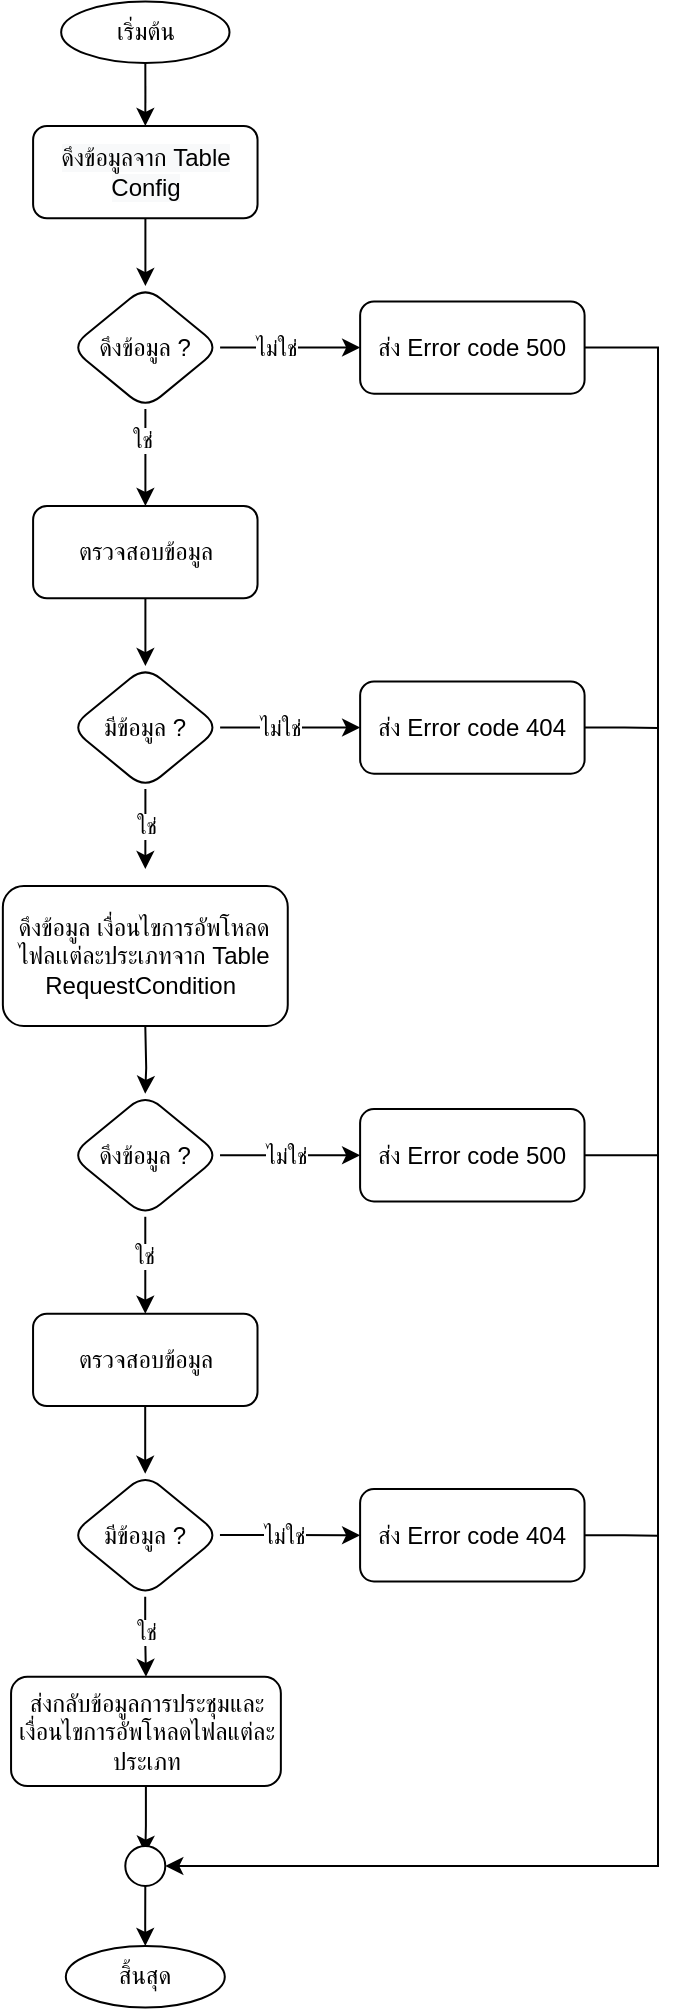 <mxfile version="20.3.6" type="github">
  <diagram id="C5RBs43oDa-KdzZeNtuy" name="Page-1">
    <mxGraphModel dx="1113" dy="722" grid="1" gridSize="10" guides="1" tooltips="1" connect="1" arrows="1" fold="1" page="1" pageScale="1" pageWidth="827" pageHeight="1169" math="0" shadow="0">
      <root>
        <mxCell id="WIyWlLk6GJQsqaUBKTNV-0" />
        <mxCell id="WIyWlLk6GJQsqaUBKTNV-1" parent="WIyWlLk6GJQsqaUBKTNV-0" />
        <mxCell id="Ni7bxn2DUjmmPI4IMF6q-0" value="เริ่มต้น" style="ellipse;whiteSpace=wrap;html=1;rounded=1;glass=0;strokeWidth=1;shadow=0;" parent="WIyWlLk6GJQsqaUBKTNV-1" vertex="1">
          <mxGeometry x="351.578" y="27.692" width="84.17" height="30.769" as="geometry" />
        </mxCell>
        <mxCell id="Ni7bxn2DUjmmPI4IMF6q-17" value="&lt;meta charset=&quot;utf-8&quot;&gt;&lt;span style=&quot;color: rgb(0, 0, 0); font-family: Helvetica; font-size: 12px; font-style: normal; font-variant-ligatures: normal; font-variant-caps: normal; font-weight: 400; letter-spacing: normal; orphans: 2; text-align: center; text-indent: 0px; text-transform: none; widows: 2; word-spacing: 0px; -webkit-text-stroke-width: 0px; background-color: rgb(248, 249, 250); text-decoration-thickness: initial; text-decoration-style: initial; text-decoration-color: initial; float: none; display: inline !important;&quot;&gt;ดึงข้อมูลจาก Table&lt;/span&gt;&lt;br style=&quot;color: rgb(0, 0, 0); font-family: Helvetica; font-size: 12px; font-style: normal; font-variant-ligatures: normal; font-variant-caps: normal; font-weight: 400; letter-spacing: normal; orphans: 2; text-align: center; text-indent: 0px; text-transform: none; widows: 2; word-spacing: 0px; -webkit-text-stroke-width: 0px; background-color: rgb(248, 249, 250); text-decoration-thickness: initial; text-decoration-style: initial; text-decoration-color: initial;&quot;&gt;&lt;span style=&quot;color: rgb(0, 0, 0); font-family: Helvetica; font-size: 12px; font-style: normal; font-variant-ligatures: normal; font-variant-caps: normal; font-weight: 400; letter-spacing: normal; orphans: 2; text-align: center; text-indent: 0px; text-transform: none; widows: 2; word-spacing: 0px; -webkit-text-stroke-width: 0px; background-color: rgb(248, 249, 250); text-decoration-thickness: initial; text-decoration-style: initial; text-decoration-color: initial; float: none; display: inline !important;&quot;&gt;Config&lt;/span&gt;" style="rounded=1;whiteSpace=wrap;html=1;" parent="WIyWlLk6GJQsqaUBKTNV-1" vertex="1">
          <mxGeometry x="337.55" y="90" width="112.227" height="46.154" as="geometry" />
        </mxCell>
        <mxCell id="s2NbmrhvSSgWTOLfbfG7-0" style="edgeStyle=orthogonalEdgeStyle;rounded=0;orthogonalLoop=1;jettySize=auto;html=1;entryX=0.5;entryY=0;entryDx=0;entryDy=0;" parent="WIyWlLk6GJQsqaUBKTNV-1" source="Ni7bxn2DUjmmPI4IMF6q-0" target="Ni7bxn2DUjmmPI4IMF6q-17" edge="1">
          <mxGeometry relative="1" as="geometry">
            <mxPoint x="100" y="110" as="targetPoint" />
          </mxGeometry>
        </mxCell>
        <mxCell id="Ni7bxn2DUjmmPI4IMF6q-22" value="ส่ง Error code 500" style="whiteSpace=wrap;html=1;rounded=1;" parent="WIyWlLk6GJQsqaUBKTNV-1" vertex="1">
          <mxGeometry x="501.072" y="177.692" width="112.227" height="46.154" as="geometry" />
        </mxCell>
        <mxCell id="Ni7bxn2DUjmmPI4IMF6q-24" value="ตรวจสอบข้อมูล" style="whiteSpace=wrap;html=1;rounded=1;" parent="WIyWlLk6GJQsqaUBKTNV-1" vertex="1">
          <mxGeometry x="337.55" y="279.999" width="112.227" height="46.154" as="geometry" />
        </mxCell>
        <mxCell id="Ni7bxn2DUjmmPI4IMF6q-35" style="edgeStyle=orthogonalEdgeStyle;rounded=0;orthogonalLoop=1;jettySize=auto;html=1;entryX=0;entryY=0.5;entryDx=0;entryDy=0;endArrow=classic;endFill=1;" parent="WIyWlLk6GJQsqaUBKTNV-1" source="Ni7bxn2DUjmmPI4IMF6q-33" target="Ni7bxn2DUjmmPI4IMF6q-22" edge="1">
          <mxGeometry relative="1" as="geometry" />
        </mxCell>
        <mxCell id="4qYpaAjn5Hz-6Sc5KLGp-0" value="ไม่ใช่" style="edgeLabel;html=1;align=center;verticalAlign=middle;resizable=0;points=[];" vertex="1" connectable="0" parent="Ni7bxn2DUjmmPI4IMF6q-35">
          <mxGeometry x="-0.201" relative="1" as="geometry">
            <mxPoint as="offset" />
          </mxGeometry>
        </mxCell>
        <mxCell id="Ni7bxn2DUjmmPI4IMF6q-37" value="" style="edgeStyle=orthogonalEdgeStyle;rounded=0;orthogonalLoop=1;jettySize=auto;html=1;endArrow=classic;endFill=1;" parent="WIyWlLk6GJQsqaUBKTNV-1" source="Ni7bxn2DUjmmPI4IMF6q-33" target="Ni7bxn2DUjmmPI4IMF6q-24" edge="1">
          <mxGeometry relative="1" as="geometry" />
        </mxCell>
        <mxCell id="4qYpaAjn5Hz-6Sc5KLGp-1" value="ใช่" style="edgeLabel;html=1;align=center;verticalAlign=middle;resizable=0;points=[];" vertex="1" connectable="0" parent="Ni7bxn2DUjmmPI4IMF6q-37">
          <mxGeometry x="-0.361" y="-2" relative="1" as="geometry">
            <mxPoint as="offset" />
          </mxGeometry>
        </mxCell>
        <mxCell id="Ni7bxn2DUjmmPI4IMF6q-33" value="ดึงข้อมูล ?" style="rhombus;whiteSpace=wrap;html=1;rounded=1;" parent="WIyWlLk6GJQsqaUBKTNV-1" vertex="1">
          <mxGeometry x="356.255" y="170" width="74.818" height="61.538" as="geometry" />
        </mxCell>
        <mxCell id="Ni7bxn2DUjmmPI4IMF6q-34" value="" style="edgeStyle=orthogonalEdgeStyle;rounded=0;orthogonalLoop=1;jettySize=auto;html=1;endArrow=classic;endFill=1;" parent="WIyWlLk6GJQsqaUBKTNV-1" source="Ni7bxn2DUjmmPI4IMF6q-17" target="Ni7bxn2DUjmmPI4IMF6q-33" edge="1">
          <mxGeometry relative="1" as="geometry" />
        </mxCell>
        <mxCell id="2AexVc2_wHL_QSk-LcCZ-0" style="edgeStyle=orthogonalEdgeStyle;rounded=0;orthogonalLoop=1;jettySize=auto;html=1;entryX=0;entryY=0.5;entryDx=0;entryDy=0;endArrow=classic;endFill=1;" parent="WIyWlLk6GJQsqaUBKTNV-1" source="Ni7bxn2DUjmmPI4IMF6q-43" target="Ni7bxn2DUjmmPI4IMF6q-46" edge="1">
          <mxGeometry relative="1" as="geometry" />
        </mxCell>
        <mxCell id="4qYpaAjn5Hz-6Sc5KLGp-2" value="ไม่ใช่" style="edgeLabel;html=1;align=center;verticalAlign=middle;resizable=0;points=[];" vertex="1" connectable="0" parent="2AexVc2_wHL_QSk-LcCZ-0">
          <mxGeometry x="-0.23" y="3" relative="1" as="geometry">
            <mxPoint x="3" y="3" as="offset" />
          </mxGeometry>
        </mxCell>
        <mxCell id="Ni7bxn2DUjmmPI4IMF6q-43" value="มีข้อมูล ?" style="rhombus;whiteSpace=wrap;html=1;rounded=1;" parent="WIyWlLk6GJQsqaUBKTNV-1" vertex="1">
          <mxGeometry x="356.259" y="359.997" width="74.818" height="61.538" as="geometry" />
        </mxCell>
        <mxCell id="Ni7bxn2DUjmmPI4IMF6q-44" value="" style="edgeStyle=orthogonalEdgeStyle;rounded=0;orthogonalLoop=1;jettySize=auto;html=1;endArrow=classic;endFill=1;" parent="WIyWlLk6GJQsqaUBKTNV-1" source="Ni7bxn2DUjmmPI4IMF6q-24" target="Ni7bxn2DUjmmPI4IMF6q-43" edge="1">
          <mxGeometry relative="1" as="geometry" />
        </mxCell>
        <mxCell id="2AexVc2_wHL_QSk-LcCZ-1" style="edgeStyle=orthogonalEdgeStyle;rounded=0;orthogonalLoop=1;jettySize=auto;html=1;endArrow=none;endFill=0;" parent="WIyWlLk6GJQsqaUBKTNV-1" source="Ni7bxn2DUjmmPI4IMF6q-46" edge="1">
          <mxGeometry relative="1" as="geometry">
            <mxPoint x="650" y="391" as="targetPoint" />
          </mxGeometry>
        </mxCell>
        <mxCell id="Ni7bxn2DUjmmPI4IMF6q-46" value="ส่ง Error code 404" style="whiteSpace=wrap;html=1;rounded=1;" parent="WIyWlLk6GJQsqaUBKTNV-1" vertex="1">
          <mxGeometry x="501.072" y="367.689" width="112.227" height="46.154" as="geometry" />
        </mxCell>
        <mxCell id="Ni7bxn2DUjmmPI4IMF6q-51" value="ใช่" style="edgeStyle=orthogonalEdgeStyle;rounded=0;orthogonalLoop=1;jettySize=auto;html=1;endArrow=classic;endFill=1;entryX=0.5;entryY=0;entryDx=0;entryDy=0;" parent="WIyWlLk6GJQsqaUBKTNV-1" source="Ni7bxn2DUjmmPI4IMF6q-43" edge="1">
          <mxGeometry x="-0.076" relative="1" as="geometry">
            <mxPoint x="393.667" y="461.539" as="targetPoint" />
            <mxPoint as="offset" />
          </mxGeometry>
        </mxCell>
        <mxCell id="Ni7bxn2DUjmmPI4IMF6q-27" style="edgeStyle=orthogonalEdgeStyle;rounded=0;orthogonalLoop=1;jettySize=auto;html=1;endArrow=classic;endFill=1;" parent="WIyWlLk6GJQsqaUBKTNV-1" source="Ni7bxn2DUjmmPI4IMF6q-22" target="Ni7bxn2DUjmmPI4IMF6q-56" edge="1">
          <mxGeometry relative="1" as="geometry">
            <mxPoint x="350" y="910" as="targetPoint" />
            <Array as="points">
              <mxPoint x="650" y="201" />
              <mxPoint x="650" y="960" />
            </Array>
          </mxGeometry>
        </mxCell>
        <mxCell id="vTCBTp6cEJqQ_yjN-N3Q-3" value="ดึงข้อมูล เงื่อนไขการอัพโหลดไฟลเเต่ละประเภทจาก Table&lt;br&gt;RequestCondition&amp;nbsp;" style="whiteSpace=wrap;html=1;rounded=1;" parent="WIyWlLk6GJQsqaUBKTNV-1" vertex="1">
          <mxGeometry x="322.43" y="470" width="142.45" height="70" as="geometry" />
        </mxCell>
        <mxCell id="vTCBTp6cEJqQ_yjN-N3Q-29" style="edgeStyle=orthogonalEdgeStyle;rounded=0;orthogonalLoop=1;jettySize=auto;html=1;endArrow=none;endFill=0;" parent="WIyWlLk6GJQsqaUBKTNV-1" source="vTCBTp6cEJqQ_yjN-N3Q-7" edge="1">
          <mxGeometry relative="1" as="geometry">
            <mxPoint x="650" y="604.619" as="targetPoint" />
          </mxGeometry>
        </mxCell>
        <mxCell id="vTCBTp6cEJqQ_yjN-N3Q-7" value="ส่ง Error code 500" style="whiteSpace=wrap;html=1;rounded=1;" parent="WIyWlLk6GJQsqaUBKTNV-1" vertex="1">
          <mxGeometry x="501.052" y="581.542" width="112.227" height="46.154" as="geometry" />
        </mxCell>
        <mxCell id="vTCBTp6cEJqQ_yjN-N3Q-8" value="ตรวจสอบข้อมูล" style="whiteSpace=wrap;html=1;rounded=1;" parent="WIyWlLk6GJQsqaUBKTNV-1" vertex="1">
          <mxGeometry x="337.53" y="683.849" width="112.227" height="46.154" as="geometry" />
        </mxCell>
        <mxCell id="vTCBTp6cEJqQ_yjN-N3Q-9" style="edgeStyle=orthogonalEdgeStyle;rounded=0;orthogonalLoop=1;jettySize=auto;html=1;entryX=0;entryY=0.5;entryDx=0;entryDy=0;endArrow=classic;endFill=1;" parent="WIyWlLk6GJQsqaUBKTNV-1" source="vTCBTp6cEJqQ_yjN-N3Q-11" target="vTCBTp6cEJqQ_yjN-N3Q-7" edge="1">
          <mxGeometry relative="1" as="geometry" />
        </mxCell>
        <mxCell id="4qYpaAjn5Hz-6Sc5KLGp-3" value="ไม่ใช่" style="edgeLabel;html=1;align=center;verticalAlign=middle;resizable=0;points=[];" vertex="1" connectable="0" parent="vTCBTp6cEJqQ_yjN-N3Q-9">
          <mxGeometry x="-0.063" relative="1" as="geometry">
            <mxPoint as="offset" />
          </mxGeometry>
        </mxCell>
        <mxCell id="vTCBTp6cEJqQ_yjN-N3Q-10" value="" style="edgeStyle=orthogonalEdgeStyle;rounded=0;orthogonalLoop=1;jettySize=auto;html=1;endArrow=classic;endFill=1;" parent="WIyWlLk6GJQsqaUBKTNV-1" source="vTCBTp6cEJqQ_yjN-N3Q-11" target="vTCBTp6cEJqQ_yjN-N3Q-8" edge="1">
          <mxGeometry relative="1" as="geometry" />
        </mxCell>
        <mxCell id="4qYpaAjn5Hz-6Sc5KLGp-4" value="ใช่" style="edgeLabel;html=1;align=center;verticalAlign=middle;resizable=0;points=[];" vertex="1" connectable="0" parent="vTCBTp6cEJqQ_yjN-N3Q-10">
          <mxGeometry x="-0.212" y="-1" relative="1" as="geometry">
            <mxPoint as="offset" />
          </mxGeometry>
        </mxCell>
        <mxCell id="vTCBTp6cEJqQ_yjN-N3Q-11" value="ดึงข้อมูล ?" style="rhombus;whiteSpace=wrap;html=1;rounded=1;" parent="WIyWlLk6GJQsqaUBKTNV-1" vertex="1">
          <mxGeometry x="356.235" y="573.85" width="74.818" height="61.538" as="geometry" />
        </mxCell>
        <mxCell id="vTCBTp6cEJqQ_yjN-N3Q-12" value="" style="edgeStyle=orthogonalEdgeStyle;rounded=0;orthogonalLoop=1;jettySize=auto;html=1;endArrow=classic;endFill=1;" parent="WIyWlLk6GJQsqaUBKTNV-1" target="vTCBTp6cEJqQ_yjN-N3Q-11" edge="1">
          <mxGeometry relative="1" as="geometry">
            <mxPoint x="393.647" y="540.004" as="sourcePoint" />
          </mxGeometry>
        </mxCell>
        <mxCell id="vTCBTp6cEJqQ_yjN-N3Q-16" value="มีข้อมูล ?" style="rhombus;whiteSpace=wrap;html=1;rounded=1;" parent="WIyWlLk6GJQsqaUBKTNV-1" vertex="1">
          <mxGeometry x="356.239" y="763.847" width="74.818" height="61.538" as="geometry" />
        </mxCell>
        <mxCell id="vTCBTp6cEJqQ_yjN-N3Q-17" value="" style="edgeStyle=orthogonalEdgeStyle;rounded=0;orthogonalLoop=1;jettySize=auto;html=1;endArrow=classic;endFill=1;" parent="WIyWlLk6GJQsqaUBKTNV-1" source="vTCBTp6cEJqQ_yjN-N3Q-8" target="vTCBTp6cEJqQ_yjN-N3Q-16" edge="1">
          <mxGeometry relative="1" as="geometry" />
        </mxCell>
        <mxCell id="vTCBTp6cEJqQ_yjN-N3Q-18" style="edgeStyle=orthogonalEdgeStyle;rounded=0;orthogonalLoop=1;jettySize=auto;html=1;endArrow=none;endFill=0;" parent="WIyWlLk6GJQsqaUBKTNV-1" source="vTCBTp6cEJqQ_yjN-N3Q-19" edge="1">
          <mxGeometry relative="1" as="geometry">
            <mxPoint x="649.98" y="794.85" as="targetPoint" />
          </mxGeometry>
        </mxCell>
        <mxCell id="vTCBTp6cEJqQ_yjN-N3Q-19" value="ส่ง Error code 404" style="whiteSpace=wrap;html=1;rounded=1;" parent="WIyWlLk6GJQsqaUBKTNV-1" vertex="1">
          <mxGeometry x="501.052" y="771.539" width="112.227" height="46.154" as="geometry" />
        </mxCell>
        <mxCell id="vTCBTp6cEJqQ_yjN-N3Q-15" style="edgeStyle=orthogonalEdgeStyle;rounded=0;orthogonalLoop=1;jettySize=auto;html=1;entryX=0;entryY=0.5;entryDx=0;entryDy=0;endArrow=classic;endFill=1;" parent="WIyWlLk6GJQsqaUBKTNV-1" source="vTCBTp6cEJqQ_yjN-N3Q-16" target="vTCBTp6cEJqQ_yjN-N3Q-19" edge="1">
          <mxGeometry relative="1" as="geometry" />
        </mxCell>
        <mxCell id="4qYpaAjn5Hz-6Sc5KLGp-6" value="ไม่ใช่" style="edgeLabel;html=1;align=center;verticalAlign=middle;resizable=0;points=[];" vertex="1" connectable="0" parent="vTCBTp6cEJqQ_yjN-N3Q-15">
          <mxGeometry x="-0.103" relative="1" as="geometry">
            <mxPoint as="offset" />
          </mxGeometry>
        </mxCell>
        <mxCell id="vTCBTp6cEJqQ_yjN-N3Q-23" value="ส่งกลับข้อมูลการประชุมและเงื่อนไขการอัพโหลดไฟลแต่ละประเภท" style="whiteSpace=wrap;html=1;rounded=1;" parent="WIyWlLk6GJQsqaUBKTNV-1" vertex="1">
          <mxGeometry x="326.53" y="865.394" width="134.9" height="54.61" as="geometry" />
        </mxCell>
        <mxCell id="vTCBTp6cEJqQ_yjN-N3Q-24" value="" style="edgeStyle=orthogonalEdgeStyle;rounded=0;orthogonalLoop=1;jettySize=auto;html=1;endArrow=classic;endFill=1;entryX=0.5;entryY=0;entryDx=0;entryDy=0;" parent="WIyWlLk6GJQsqaUBKTNV-1" source="vTCBTp6cEJqQ_yjN-N3Q-16" target="vTCBTp6cEJqQ_yjN-N3Q-23" edge="1">
          <mxGeometry relative="1" as="geometry">
            <mxPoint x="101.294" y="916.158" as="targetPoint" />
          </mxGeometry>
        </mxCell>
        <mxCell id="4qYpaAjn5Hz-6Sc5KLGp-7" value="ใช่" style="edgeLabel;html=1;align=center;verticalAlign=middle;resizable=0;points=[];" vertex="1" connectable="0" parent="vTCBTp6cEJqQ_yjN-N3Q-24">
          <mxGeometry x="-0.138" relative="1" as="geometry">
            <mxPoint as="offset" />
          </mxGeometry>
        </mxCell>
        <mxCell id="vTCBTp6cEJqQ_yjN-N3Q-22" value="" style="edgeStyle=orthogonalEdgeStyle;rounded=0;orthogonalLoop=1;jettySize=auto;html=1;" parent="WIyWlLk6GJQsqaUBKTNV-1" source="vTCBTp6cEJqQ_yjN-N3Q-23" edge="1">
          <mxGeometry relative="1" as="geometry">
            <mxPoint x="393.667" y="953.85" as="targetPoint" />
          </mxGeometry>
        </mxCell>
        <mxCell id="Ni7bxn2DUjmmPI4IMF6q-56" value="" style="ellipse;whiteSpace=wrap;html=1;aspect=fixed;" parent="WIyWlLk6GJQsqaUBKTNV-1" vertex="1">
          <mxGeometry x="383.65" y="950" width="20" height="20" as="geometry" />
        </mxCell>
        <mxCell id="Ni7bxn2DUjmmPI4IMF6q-4" value="สิ้นสุด" style="ellipse;whiteSpace=wrap;html=1;rounded=1;glass=0;strokeWidth=1;shadow=0;" parent="WIyWlLk6GJQsqaUBKTNV-1" vertex="1">
          <mxGeometry x="353.906" y="1000" width="79.494" height="30.769" as="geometry" />
        </mxCell>
        <mxCell id="Ni7bxn2DUjmmPI4IMF6q-58" value="" style="edgeStyle=orthogonalEdgeStyle;rounded=0;orthogonalLoop=1;jettySize=auto;html=1;endArrow=classic;endFill=1;" parent="WIyWlLk6GJQsqaUBKTNV-1" source="Ni7bxn2DUjmmPI4IMF6q-56" target="Ni7bxn2DUjmmPI4IMF6q-4" edge="1">
          <mxGeometry relative="1" as="geometry" />
        </mxCell>
      </root>
    </mxGraphModel>
  </diagram>
</mxfile>
